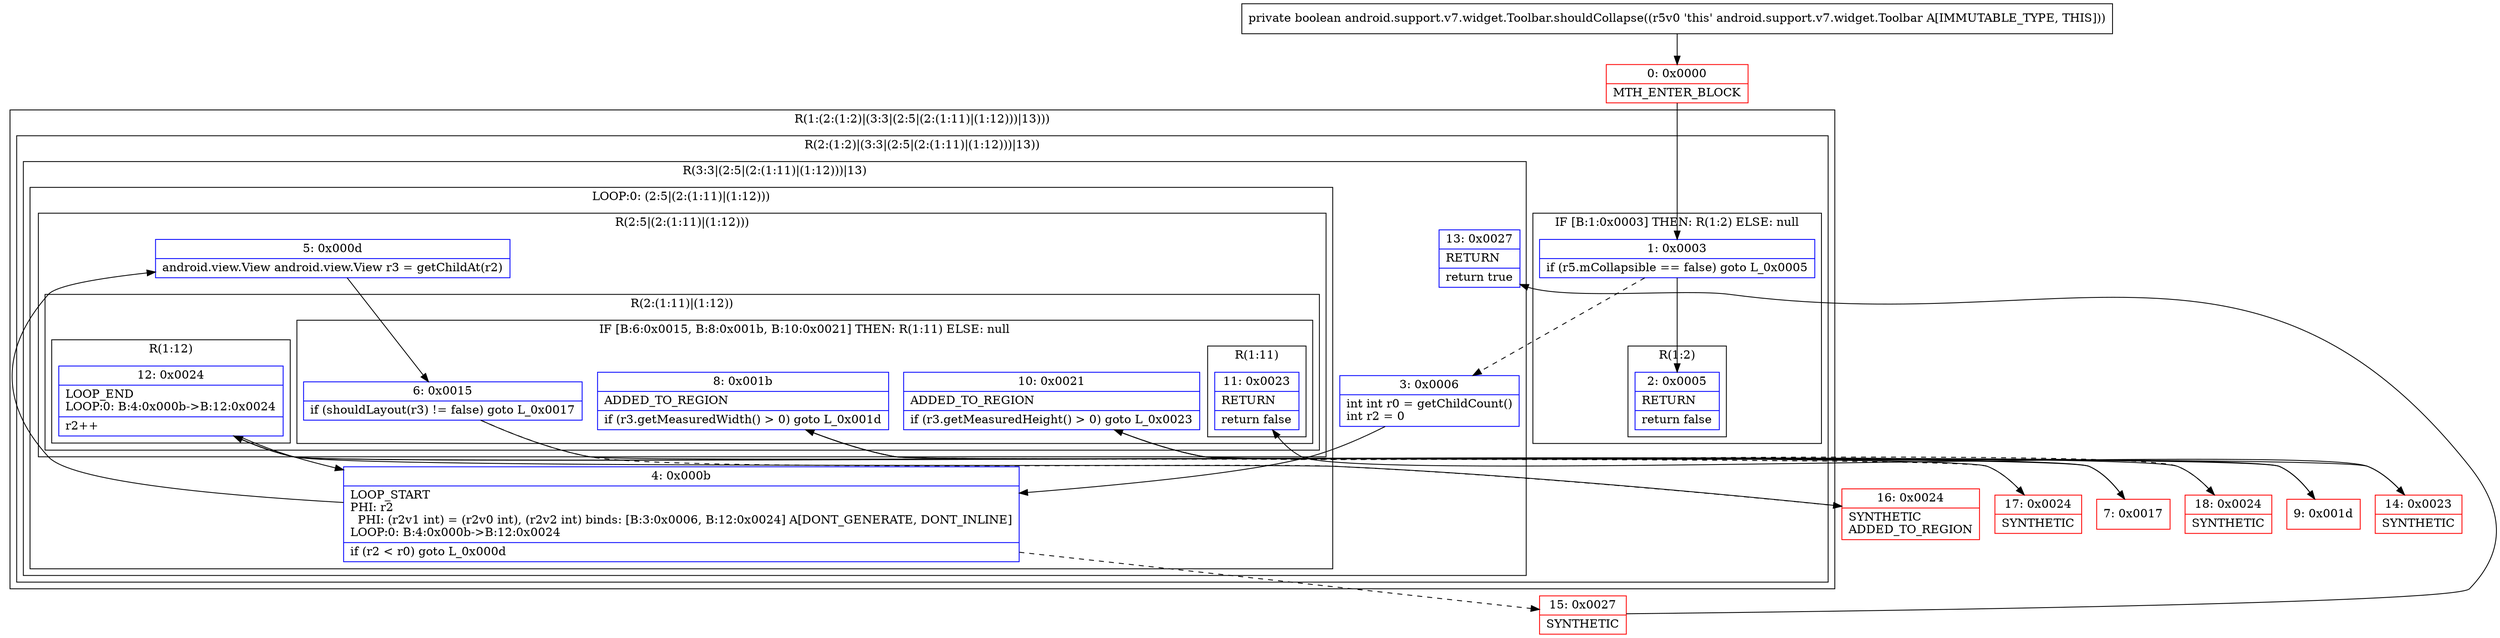 digraph "CFG forandroid.support.v7.widget.Toolbar.shouldCollapse()Z" {
subgraph cluster_Region_1209597835 {
label = "R(1:(2:(1:2)|(3:3|(2:5|(2:(1:11)|(1:12)))|13)))";
node [shape=record,color=blue];
subgraph cluster_Region_507563836 {
label = "R(2:(1:2)|(3:3|(2:5|(2:(1:11)|(1:12)))|13))";
node [shape=record,color=blue];
subgraph cluster_IfRegion_60582258 {
label = "IF [B:1:0x0003] THEN: R(1:2) ELSE: null";
node [shape=record,color=blue];
Node_1 [shape=record,label="{1\:\ 0x0003|if (r5.mCollapsible == false) goto L_0x0005\l}"];
subgraph cluster_Region_1754110374 {
label = "R(1:2)";
node [shape=record,color=blue];
Node_2 [shape=record,label="{2\:\ 0x0005|RETURN\l|return false\l}"];
}
}
subgraph cluster_Region_323777304 {
label = "R(3:3|(2:5|(2:(1:11)|(1:12)))|13)";
node [shape=record,color=blue];
Node_3 [shape=record,label="{3\:\ 0x0006|int int r0 = getChildCount()\lint r2 = 0\l}"];
subgraph cluster_LoopRegion_103147357 {
label = "LOOP:0: (2:5|(2:(1:11)|(1:12)))";
node [shape=record,color=blue];
Node_4 [shape=record,label="{4\:\ 0x000b|LOOP_START\lPHI: r2 \l  PHI: (r2v1 int) = (r2v0 int), (r2v2 int) binds: [B:3:0x0006, B:12:0x0024] A[DONT_GENERATE, DONT_INLINE]\lLOOP:0: B:4:0x000b\-\>B:12:0x0024\l|if (r2 \< r0) goto L_0x000d\l}"];
subgraph cluster_Region_1793706360 {
label = "R(2:5|(2:(1:11)|(1:12)))";
node [shape=record,color=blue];
Node_5 [shape=record,label="{5\:\ 0x000d|android.view.View android.view.View r3 = getChildAt(r2)\l}"];
subgraph cluster_Region_1734789019 {
label = "R(2:(1:11)|(1:12))";
node [shape=record,color=blue];
subgraph cluster_IfRegion_441295758 {
label = "IF [B:6:0x0015, B:8:0x001b, B:10:0x0021] THEN: R(1:11) ELSE: null";
node [shape=record,color=blue];
Node_6 [shape=record,label="{6\:\ 0x0015|if (shouldLayout(r3) != false) goto L_0x0017\l}"];
Node_8 [shape=record,label="{8\:\ 0x001b|ADDED_TO_REGION\l|if (r3.getMeasuredWidth() \> 0) goto L_0x001d\l}"];
Node_10 [shape=record,label="{10\:\ 0x0021|ADDED_TO_REGION\l|if (r3.getMeasuredHeight() \> 0) goto L_0x0023\l}"];
subgraph cluster_Region_2135412068 {
label = "R(1:11)";
node [shape=record,color=blue];
Node_11 [shape=record,label="{11\:\ 0x0023|RETURN\l|return false\l}"];
}
}
subgraph cluster_Region_1745148351 {
label = "R(1:12)";
node [shape=record,color=blue];
Node_12 [shape=record,label="{12\:\ 0x0024|LOOP_END\lLOOP:0: B:4:0x000b\-\>B:12:0x0024\l|r2++\l}"];
}
}
}
}
Node_13 [shape=record,label="{13\:\ 0x0027|RETURN\l|return true\l}"];
}
}
}
Node_0 [shape=record,color=red,label="{0\:\ 0x0000|MTH_ENTER_BLOCK\l}"];
Node_7 [shape=record,color=red,label="{7\:\ 0x0017}"];
Node_9 [shape=record,color=red,label="{9\:\ 0x001d}"];
Node_14 [shape=record,color=red,label="{14\:\ 0x0023|SYNTHETIC\l}"];
Node_15 [shape=record,color=red,label="{15\:\ 0x0027|SYNTHETIC\l}"];
Node_16 [shape=record,color=red,label="{16\:\ 0x0024|SYNTHETIC\lADDED_TO_REGION\l}"];
Node_17 [shape=record,color=red,label="{17\:\ 0x0024|SYNTHETIC\l}"];
Node_18 [shape=record,color=red,label="{18\:\ 0x0024|SYNTHETIC\l}"];
MethodNode[shape=record,label="{private boolean android.support.v7.widget.Toolbar.shouldCollapse((r5v0 'this' android.support.v7.widget.Toolbar A[IMMUTABLE_TYPE, THIS])) }"];
MethodNode -> Node_0;
Node_1 -> Node_2;
Node_1 -> Node_3[style=dashed];
Node_3 -> Node_4;
Node_4 -> Node_5;
Node_4 -> Node_15[style=dashed];
Node_5 -> Node_6;
Node_6 -> Node_7;
Node_6 -> Node_16[style=dashed];
Node_8 -> Node_9;
Node_8 -> Node_17[style=dashed];
Node_10 -> Node_14;
Node_10 -> Node_18[style=dashed];
Node_12 -> Node_4;
Node_0 -> Node_1;
Node_7 -> Node_8;
Node_9 -> Node_10;
Node_14 -> Node_11;
Node_15 -> Node_13;
Node_16 -> Node_12;
Node_17 -> Node_12;
Node_18 -> Node_12;
}

